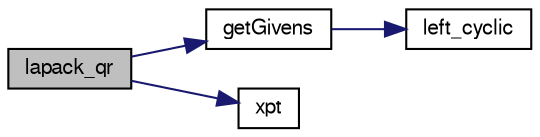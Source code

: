 digraph G
{
  edge [fontname="FreeSans",fontsize=10,labelfontname="FreeSans",labelfontsize=10];
  node [fontname="FreeSans",fontsize=10,shape=record];
  rankdir=LR;
  Node1 [label="lapack_qr",height=0.2,width=0.4,color="black", fillcolor="grey75", style="filled" fontcolor="black"];
  Node1 -> Node2 [color="midnightblue",fontsize=10,style="solid",fontname="FreeSans"];
  Node2 [label="getGivens",height=0.2,width=0.4,color="black", fillcolor="white", style="filled",URL="$dense_8c.html#00caca24445d05daed3f05182e00c00c"];
  Node2 -> Node3 [color="midnightblue",fontsize=10,style="solid",fontname="FreeSans"];
  Node3 [label="left_cyclic",height=0.2,width=0.4,color="black", fillcolor="white", style="filled",URL="$dense_8c.html#68bc52a49ead614a48ef477696af3b78",tooltip="Perform a left cyclic shift of columns j to k in the upper triangular matrix x, then..."];
  Node1 -> Node4 [color="midnightblue",fontsize=10,style="solid",fontname="FreeSans"];
  Node4 [label="xpt",height=0.2,width=0.4,color="black", fillcolor="white", style="filled",URL="$chm__common_8c.html#9ea43d94a2bbd6c055ff9da6e3f24109"];
}
